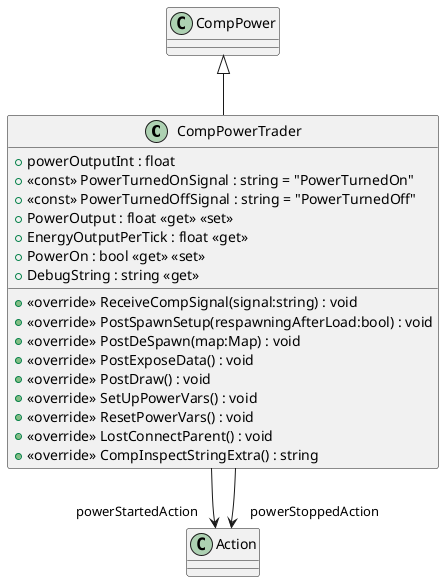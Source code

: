 @startuml
class CompPowerTrader {
    + powerOutputInt : float
    + <<const>> PowerTurnedOnSignal : string = "PowerTurnedOn"
    + <<const>> PowerTurnedOffSignal : string = "PowerTurnedOff"
    + PowerOutput : float <<get>> <<set>>
    + EnergyOutputPerTick : float <<get>>
    + PowerOn : bool <<get>> <<set>>
    + DebugString : string <<get>>
    + <<override>> ReceiveCompSignal(signal:string) : void
    + <<override>> PostSpawnSetup(respawningAfterLoad:bool) : void
    + <<override>> PostDeSpawn(map:Map) : void
    + <<override>> PostExposeData() : void
    + <<override>> PostDraw() : void
    + <<override>> SetUpPowerVars() : void
    + <<override>> ResetPowerVars() : void
    + <<override>> LostConnectParent() : void
    + <<override>> CompInspectStringExtra() : string
}
CompPower <|-- CompPowerTrader
CompPowerTrader --> "powerStartedAction" Action
CompPowerTrader --> "powerStoppedAction" Action
@enduml
